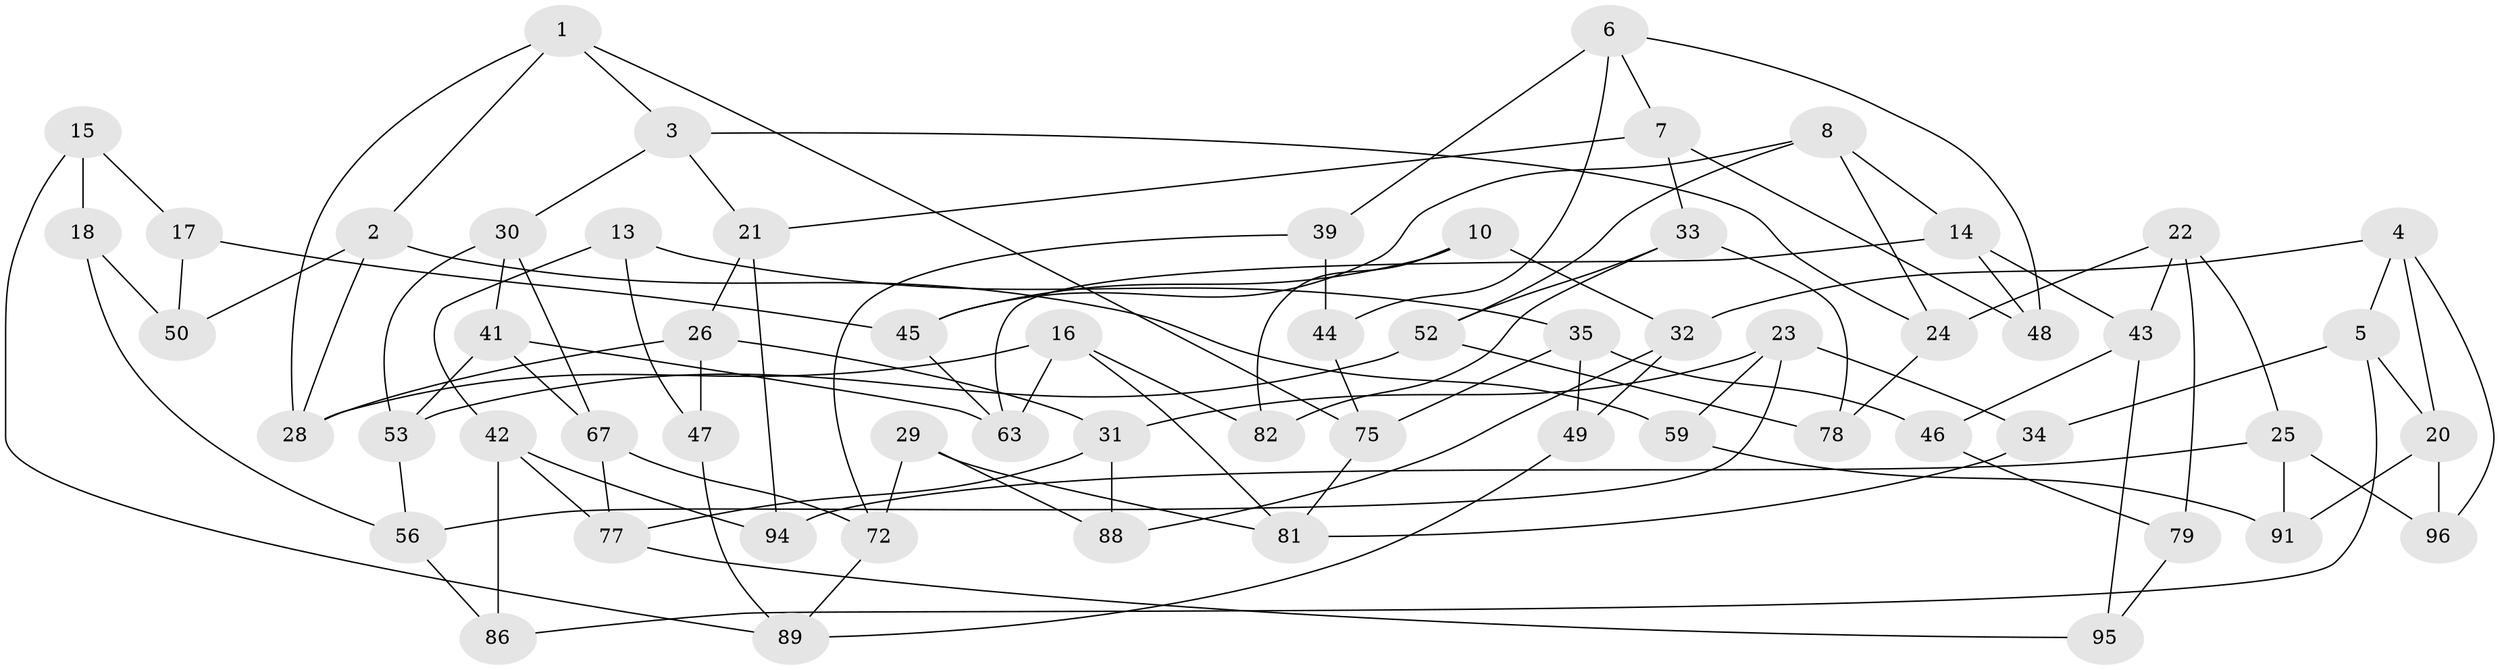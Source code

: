 // original degree distribution, {3: 1.0}
// Generated by graph-tools (version 1.1) at 2025/39/02/21/25 10:39:00]
// undirected, 61 vertices, 110 edges
graph export_dot {
graph [start="1"]
  node [color=gray90,style=filled];
  1 [super="+66"];
  2 [super="+9"];
  3 [super="+98"];
  4 [super="+12"];
  5 [super="+11"];
  6 [super="+93"];
  7 [super="+19"];
  8 [super="+40"];
  10;
  13;
  14 [super="+76"];
  15 [super="+27"];
  16 [super="+60"];
  17;
  18 [super="+68"];
  20 [super="+99"];
  21 [super="+65"];
  22 [super="+36"];
  23 [super="+51"];
  24 [super="+54"];
  25 [super="+38"];
  26 [super="+55"];
  28 [super="+69"];
  29;
  30 [super="+37"];
  31 [super="+97"];
  32 [super="+71"];
  33 [super="+100"];
  34;
  35 [super="+57"];
  39;
  41 [super="+84"];
  42 [super="+61"];
  43 [super="+62"];
  44;
  45 [super="+64"];
  46;
  47;
  48;
  49;
  50;
  52 [super="+73"];
  53 [super="+70"];
  56 [super="+58"];
  59;
  63 [super="+85"];
  67 [super="+83"];
  72 [super="+74"];
  75 [super="+80"];
  77 [super="+92"];
  78;
  79;
  81 [super="+87"];
  82;
  86;
  88;
  89 [super="+90"];
  91;
  94;
  95;
  96;
  1 -- 75;
  1 -- 3;
  1 -- 2;
  1 -- 28;
  2 -- 50;
  2 -- 59;
  2 -- 28;
  3 -- 30;
  3 -- 24;
  3 -- 21;
  4 -- 32;
  4 -- 96;
  4 -- 20;
  4 -- 5;
  5 -- 86;
  5 -- 20;
  5 -- 34;
  6 -- 7;
  6 -- 48;
  6 -- 44;
  6 -- 39;
  7 -- 48;
  7 -- 33;
  7 -- 21;
  8 -- 14;
  8 -- 52;
  8 -- 24;
  8 -- 45;
  10 -- 45;
  10 -- 82;
  10 -- 32;
  13 -- 42;
  13 -- 47;
  13 -- 35;
  14 -- 48;
  14 -- 43;
  14 -- 63;
  15 -- 18 [weight=2];
  15 -- 89;
  15 -- 17;
  16 -- 82;
  16 -- 81;
  16 -- 28;
  16 -- 63;
  17 -- 50;
  17 -- 45;
  18 -- 56;
  18 -- 50;
  20 -- 96;
  20 -- 91;
  21 -- 94;
  21 -- 26;
  22 -- 43;
  22 -- 24;
  22 -- 25;
  22 -- 79;
  23 -- 34;
  23 -- 59;
  23 -- 56;
  23 -- 31;
  24 -- 78;
  25 -- 94;
  25 -- 96;
  25 -- 91;
  26 -- 28;
  26 -- 47;
  26 -- 31;
  29 -- 88;
  29 -- 72;
  29 -- 81;
  30 -- 67;
  30 -- 53;
  30 -- 41;
  31 -- 77;
  31 -- 88;
  32 -- 88;
  32 -- 49;
  33 -- 82;
  33 -- 78;
  33 -- 52;
  34 -- 81;
  35 -- 49;
  35 -- 75;
  35 -- 46;
  39 -- 72;
  39 -- 44;
  41 -- 53;
  41 -- 67;
  41 -- 63;
  42 -- 86;
  42 -- 77;
  42 -- 94;
  43 -- 46;
  43 -- 95;
  44 -- 75;
  45 -- 63;
  46 -- 79;
  47 -- 89;
  49 -- 89;
  52 -- 78;
  52 -- 53;
  53 -- 56;
  56 -- 86;
  59 -- 91;
  67 -- 72;
  67 -- 77;
  72 -- 89;
  75 -- 81;
  77 -- 95;
  79 -- 95;
}
